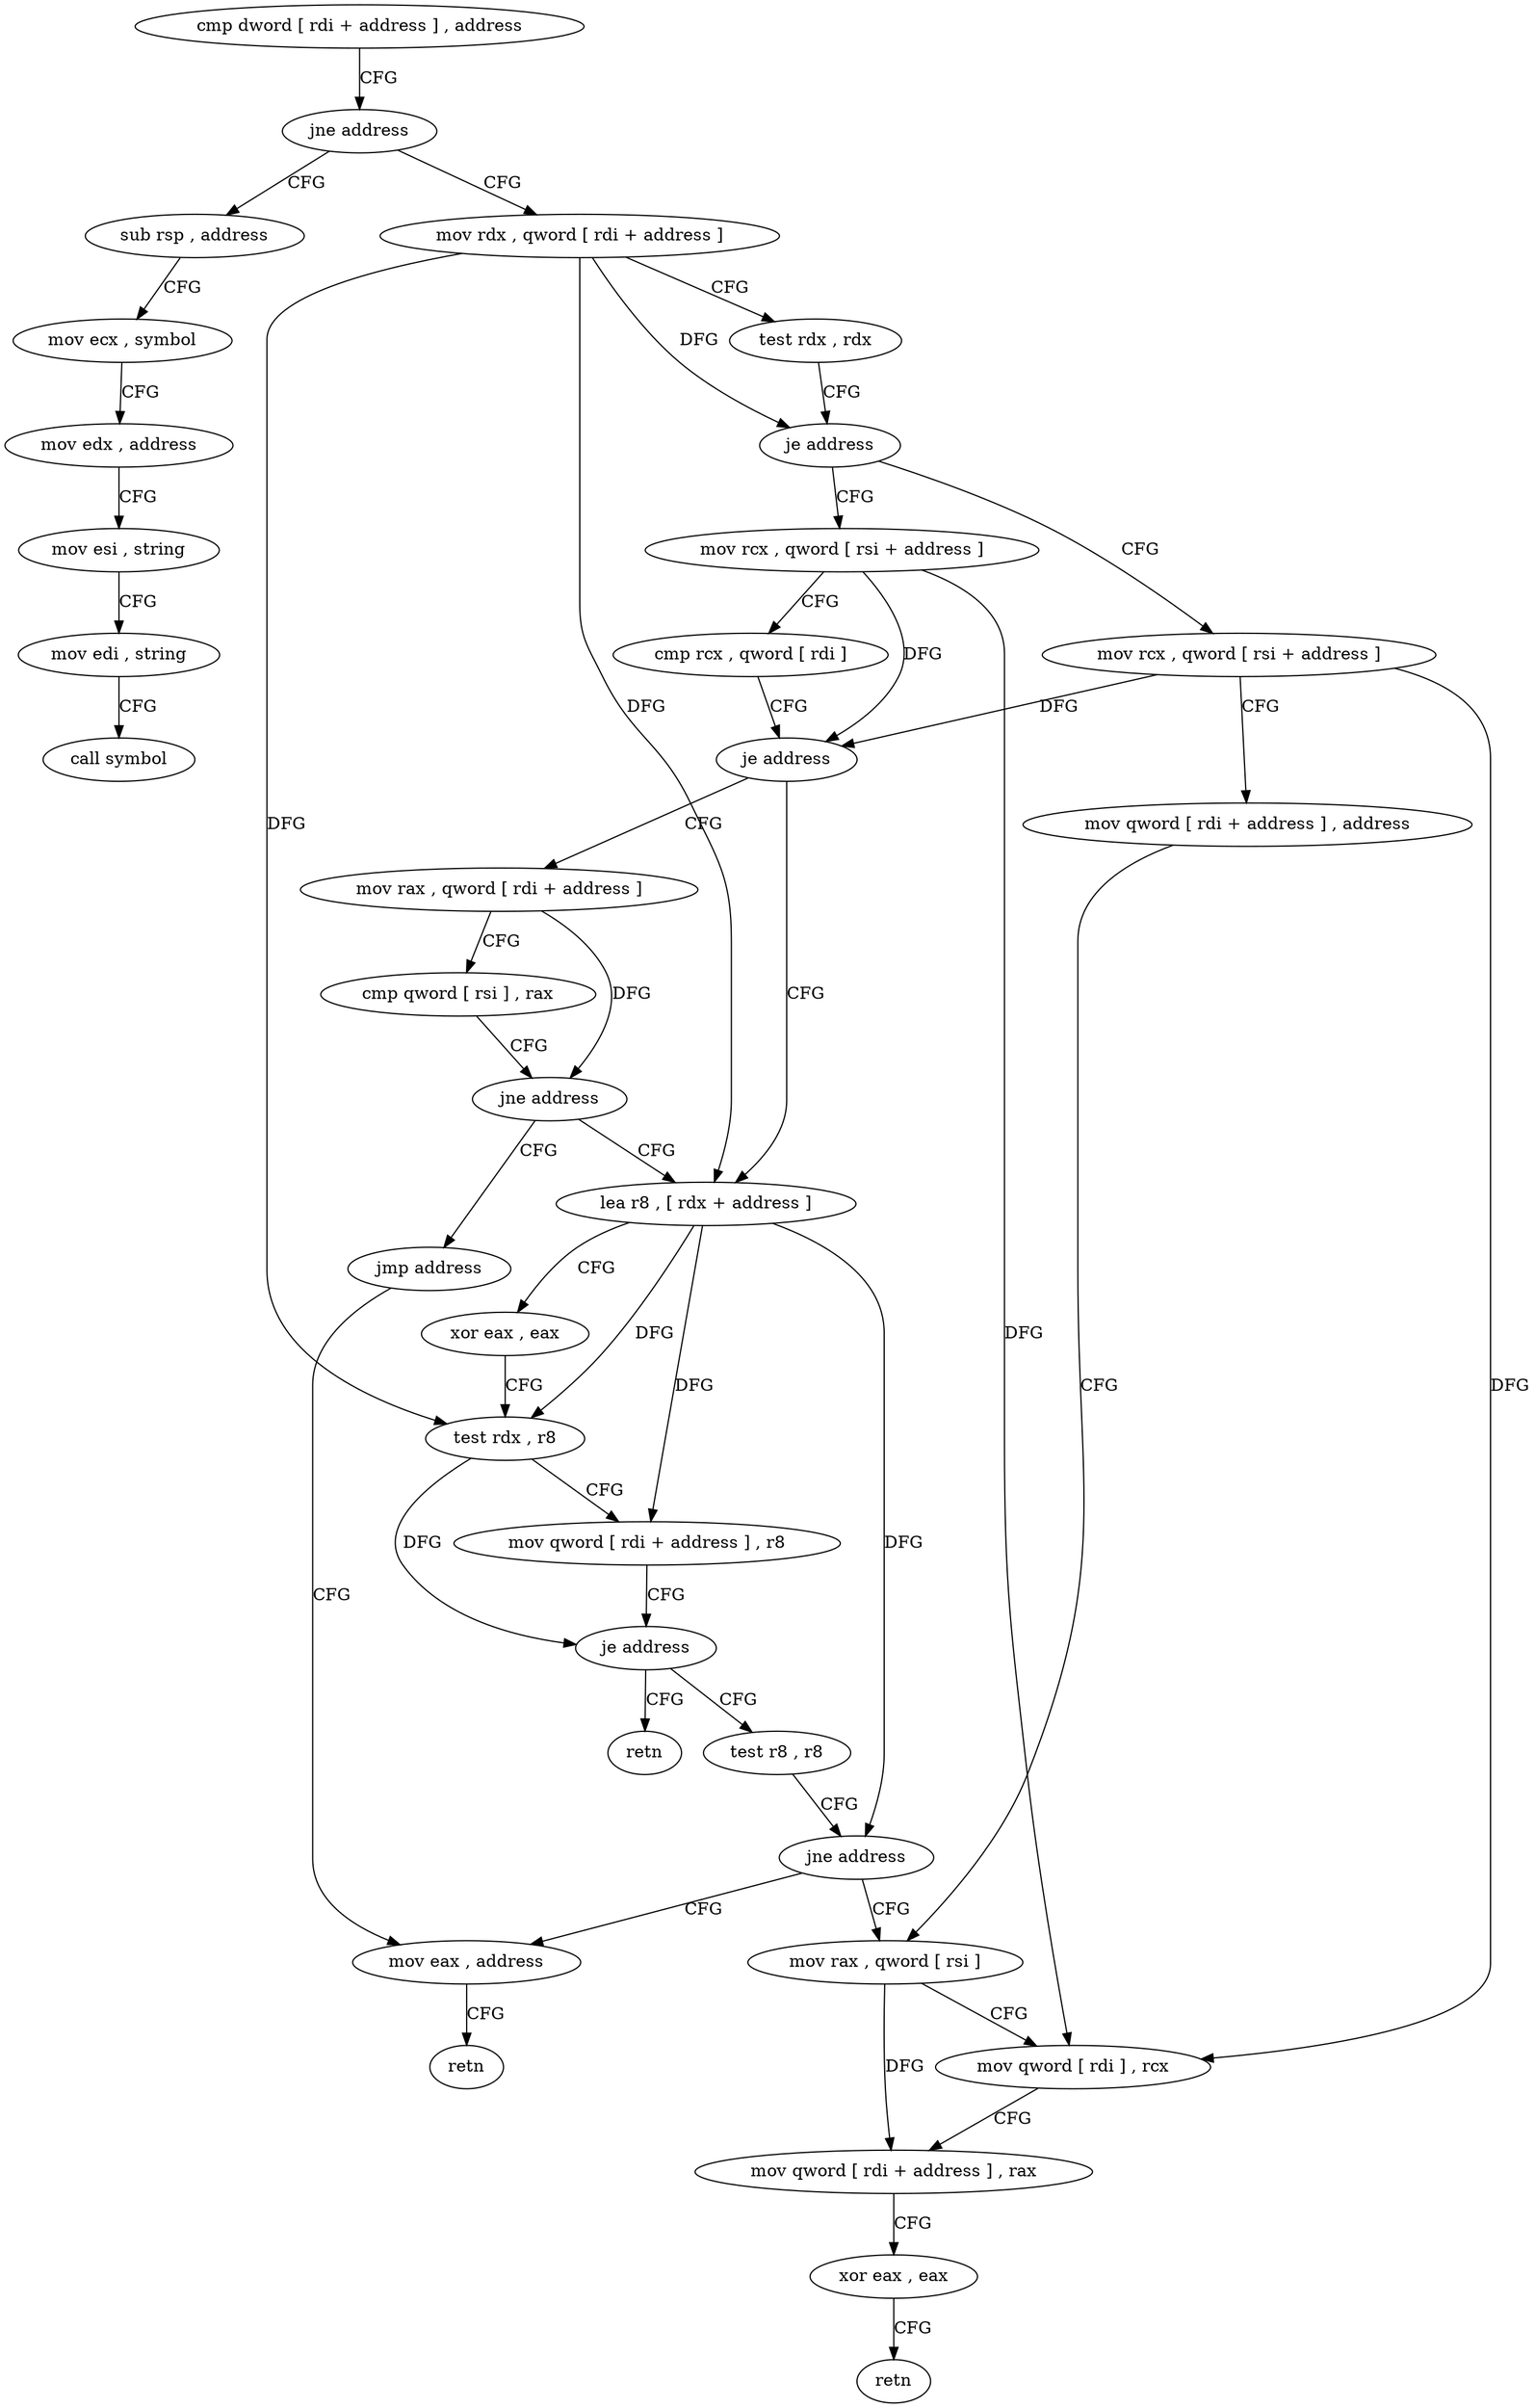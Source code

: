 digraph "func" {
"4403888" [label = "cmp dword [ rdi + address ] , address" ]
"4403895" [label = "jne address" ]
"4403995" [label = "sub rsp , address" ]
"4403897" [label = "mov rdx , qword [ rdi + address ]" ]
"4403999" [label = "mov ecx , symbol" ]
"4404004" [label = "mov edx , address" ]
"4404009" [label = "mov esi , string" ]
"4404014" [label = "mov edi , string" ]
"4404019" [label = "call symbol" ]
"4403901" [label = "test rdx , rdx" ]
"4403904" [label = "je address" ]
"4403936" [label = "mov rcx , qword [ rsi + address ]" ]
"4403906" [label = "mov rcx , qword [ rsi + address ]" ]
"4403940" [label = "mov qword [ rdi + address ] , address" ]
"4403948" [label = "mov rax , qword [ rsi ]" ]
"4403910" [label = "cmp rcx , qword [ rdi ]" ]
"4403913" [label = "je address" ]
"4403984" [label = "mov rax , qword [ rdi + address ]" ]
"4403915" [label = "lea r8 , [ rdx + address ]" ]
"4403988" [label = "cmp qword [ rsi ] , rax" ]
"4403991" [label = "jne address" ]
"4403993" [label = "jmp address" ]
"4403919" [label = "xor eax , eax" ]
"4403921" [label = "test rdx , r8" ]
"4403924" [label = "mov qword [ rdi + address ] , r8" ]
"4403928" [label = "je address" ]
"4403968" [label = "test r8 , r8" ]
"4403930" [label = "retn" ]
"4403973" [label = "mov eax , address" ]
"4403971" [label = "jne address" ]
"4403978" [label = "retn" ]
"4403951" [label = "mov qword [ rdi ] , rcx" ]
"4403954" [label = "mov qword [ rdi + address ] , rax" ]
"4403958" [label = "xor eax , eax" ]
"4403960" [label = "retn" ]
"4403888" -> "4403895" [ label = "CFG" ]
"4403895" -> "4403995" [ label = "CFG" ]
"4403895" -> "4403897" [ label = "CFG" ]
"4403995" -> "4403999" [ label = "CFG" ]
"4403897" -> "4403901" [ label = "CFG" ]
"4403897" -> "4403904" [ label = "DFG" ]
"4403897" -> "4403915" [ label = "DFG" ]
"4403897" -> "4403921" [ label = "DFG" ]
"4403999" -> "4404004" [ label = "CFG" ]
"4404004" -> "4404009" [ label = "CFG" ]
"4404009" -> "4404014" [ label = "CFG" ]
"4404014" -> "4404019" [ label = "CFG" ]
"4403901" -> "4403904" [ label = "CFG" ]
"4403904" -> "4403936" [ label = "CFG" ]
"4403904" -> "4403906" [ label = "CFG" ]
"4403936" -> "4403940" [ label = "CFG" ]
"4403936" -> "4403913" [ label = "DFG" ]
"4403936" -> "4403951" [ label = "DFG" ]
"4403906" -> "4403910" [ label = "CFG" ]
"4403906" -> "4403913" [ label = "DFG" ]
"4403906" -> "4403951" [ label = "DFG" ]
"4403940" -> "4403948" [ label = "CFG" ]
"4403948" -> "4403951" [ label = "CFG" ]
"4403948" -> "4403954" [ label = "DFG" ]
"4403910" -> "4403913" [ label = "CFG" ]
"4403913" -> "4403984" [ label = "CFG" ]
"4403913" -> "4403915" [ label = "CFG" ]
"4403984" -> "4403988" [ label = "CFG" ]
"4403984" -> "4403991" [ label = "DFG" ]
"4403915" -> "4403919" [ label = "CFG" ]
"4403915" -> "4403921" [ label = "DFG" ]
"4403915" -> "4403924" [ label = "DFG" ]
"4403915" -> "4403971" [ label = "DFG" ]
"4403988" -> "4403991" [ label = "CFG" ]
"4403991" -> "4403915" [ label = "CFG" ]
"4403991" -> "4403993" [ label = "CFG" ]
"4403993" -> "4403973" [ label = "CFG" ]
"4403919" -> "4403921" [ label = "CFG" ]
"4403921" -> "4403924" [ label = "CFG" ]
"4403921" -> "4403928" [ label = "DFG" ]
"4403924" -> "4403928" [ label = "CFG" ]
"4403928" -> "4403968" [ label = "CFG" ]
"4403928" -> "4403930" [ label = "CFG" ]
"4403968" -> "4403971" [ label = "CFG" ]
"4403973" -> "4403978" [ label = "CFG" ]
"4403971" -> "4403948" [ label = "CFG" ]
"4403971" -> "4403973" [ label = "CFG" ]
"4403951" -> "4403954" [ label = "CFG" ]
"4403954" -> "4403958" [ label = "CFG" ]
"4403958" -> "4403960" [ label = "CFG" ]
}

